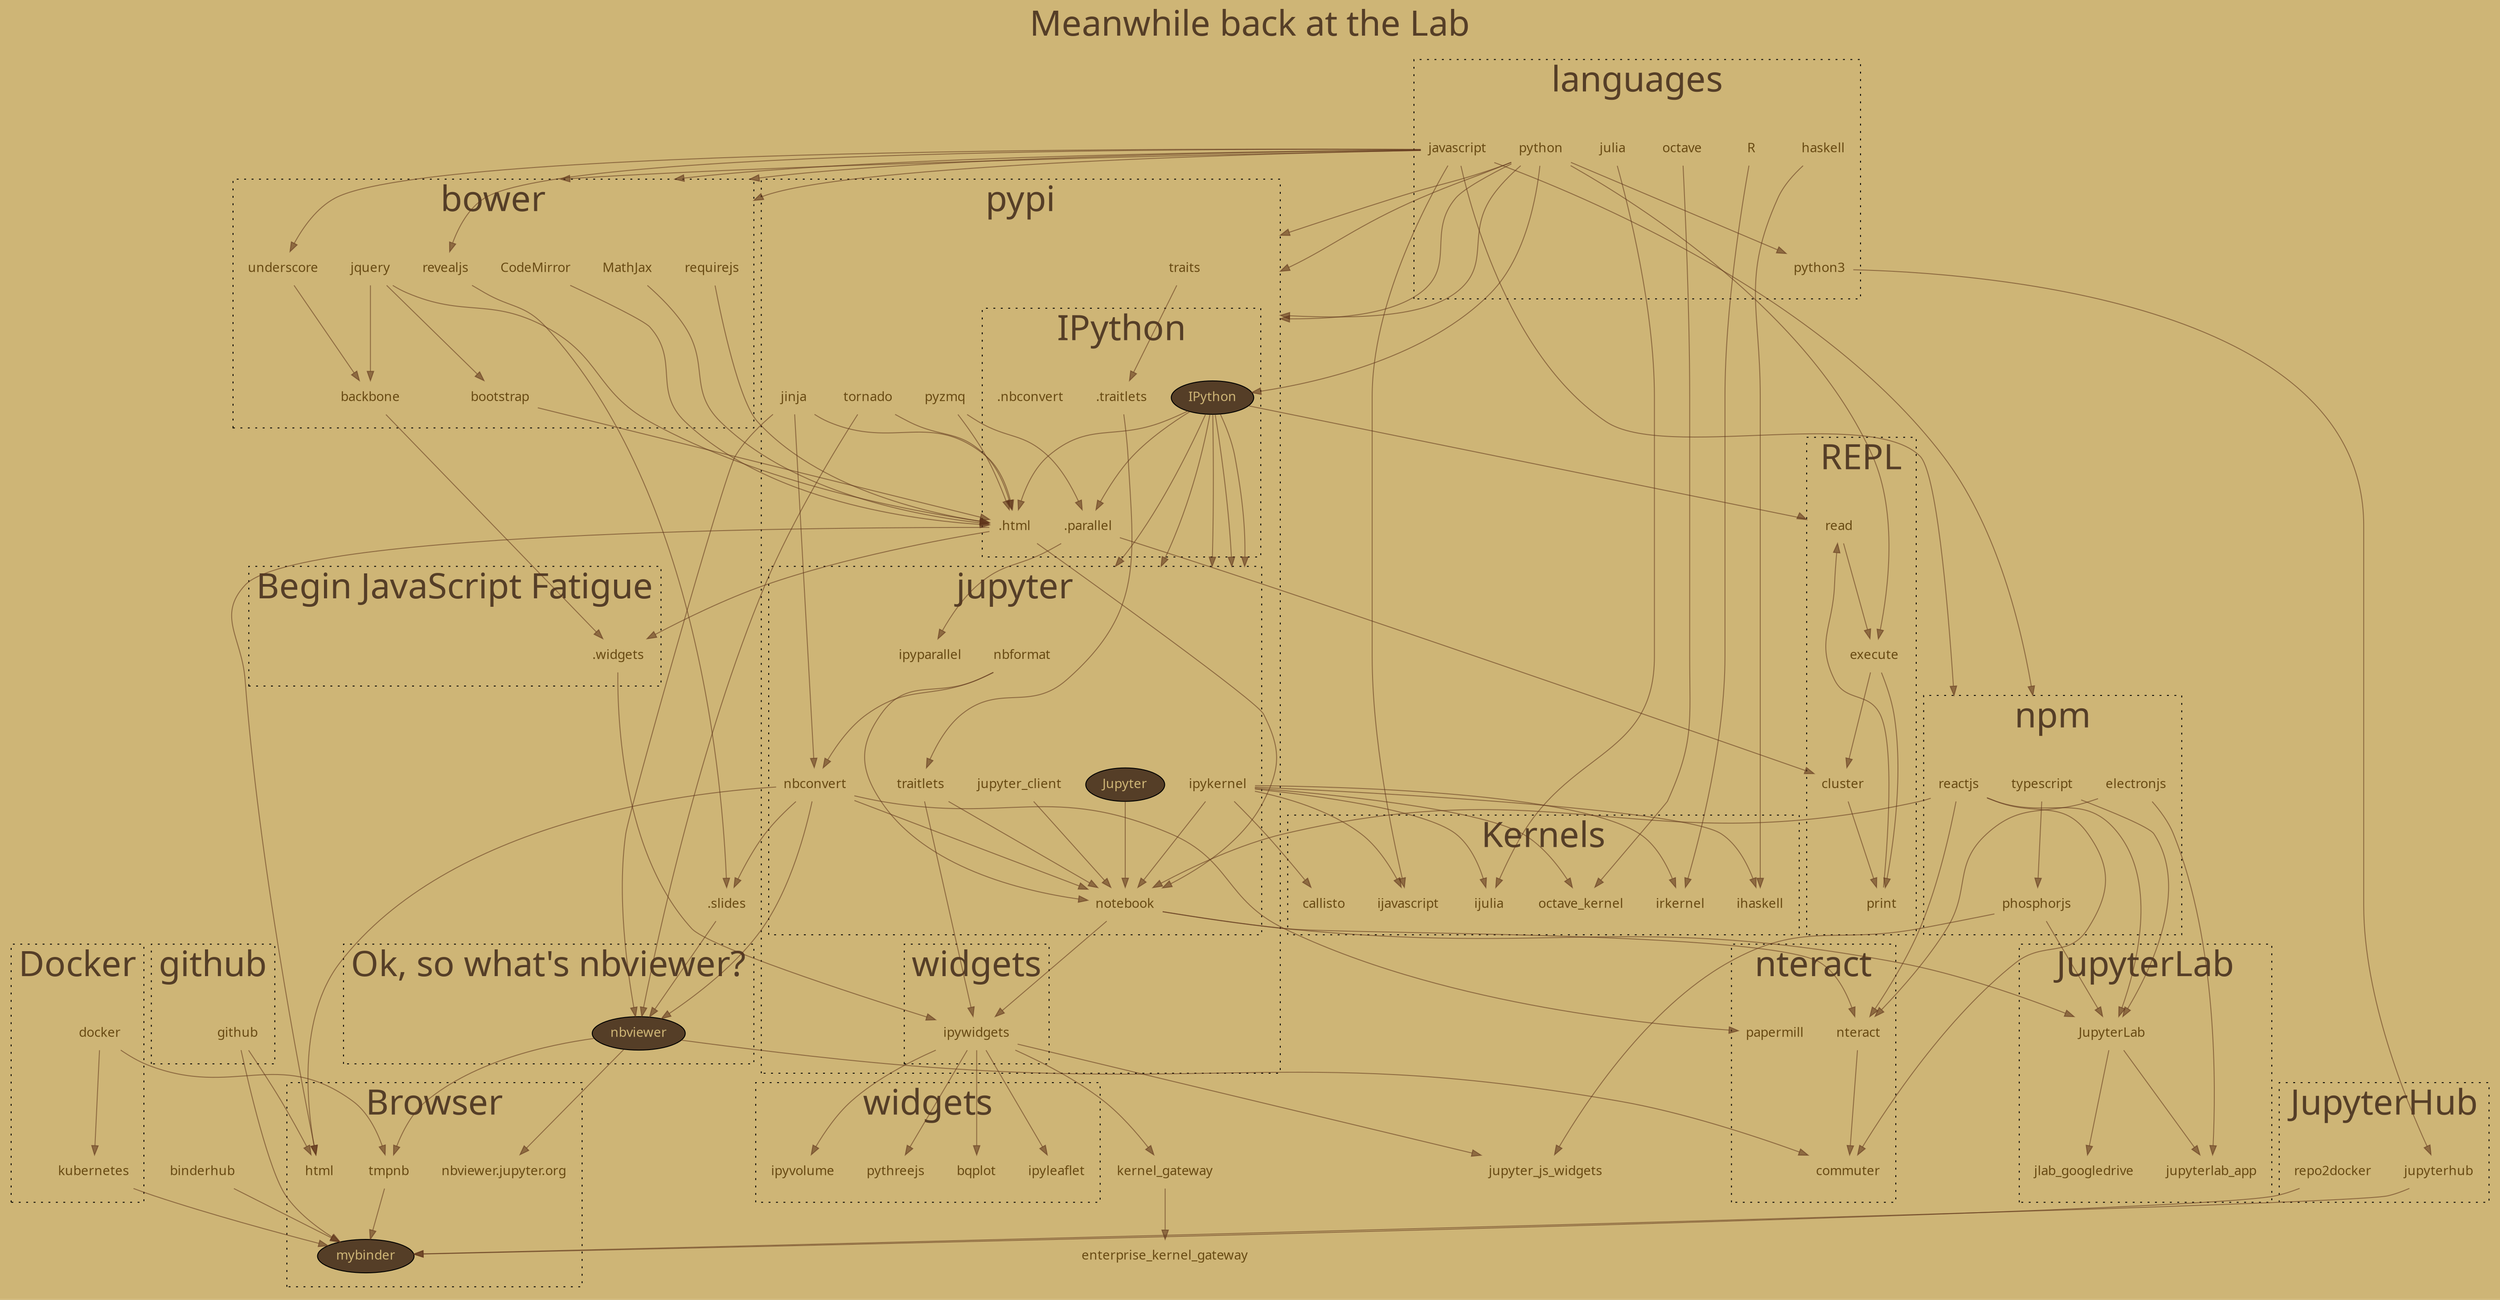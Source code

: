digraph G {compound=true ratio="0.5" graph [fontname="Merriweather" fontsize="38" bgcolor="#ceb576" fontcolor="#553e27" style="dotted"]; node [fontname="Merriweather" fontweight="bold" shape="none" fontcolor="#684a13"]; edge [color="#5d321990"]
label="Jupyter Upstream" labelloc="t";
nbviewer[shape="ellipse" style=filled fillcolor="#553e27" fontcolor="#ceb576"]
label="Where we're going"; 
IPython[shape="ellipse" style=filled fillcolor="#553e27" fontcolor="#ceb576"];
Jupyter[shape="ellipse" style=filled fillcolor="#553e27" fontcolor="#ceb576"]
mybinder[shape="ellipse" style=filled fillcolor="#553e27" fontcolor="#ceb576"]
label="First there was the REPL"
subgraph cluster_cli {label="REPL"; read -> execute -> print -> read }; label="and it was good"
python -> execute; label="and now for something completely different"; 
{python} -> {IPython}[lhead=cluster_ipython]; IPython -> read[lhead=cluster_cli]
subgraph cluster_pypi {label=pypi subgraph cluster_ipython {label="IPython" IPython ".traitlets" ".parallel" ".nbconvert"} }
label="New blood"
python -> traits[lhead=cluster_pypi]; traits -> ".traitlets"[lhead=cluster_ipython]; subgraph cluster_pypi {traits}
{python} -> pyzmq[lhead=cluster_pypi]; {IPython pyzmq} -> ".parallel" -> cluster; subgraph cluster_cli {execute -> cluster -> print} subgraph cluster_pypi {pyzmq}
label="Beyond the command line"
subgraph cluster_pypi {label=pypi tornado jinja traits pyzmq}; python -> {jinja, tornado}[lhead=cluster_pypi];
subgraph cluster_languages {label="languages" python javascript}
subgraph cluster_bower {label=bower javascript -> {jquery requirejs CodeMirror MathJax}[lhead=cluster_bower]}
label="Begin JavaScript Fatigue"
subgraph cluster_html {label="Browser" html}

subgraph cluster_pypi {subgraph cluster_ipython { ".html" }} {jquery, IPython, jinja, tornado, CodeMirror, pyzmq, requirejs} -> ".html" -> html;
subgraph cluster_bower {jquery -> bootstrap; {bootstrap MathJax} -> ".html"}
subgraph cluster_bower {javascript -> underscore; {jquery underscore} -> backbone}; {backbone ".html"} -> ".widgets"; subgraph cluster_ipython { ".widgets" }
IPython -> {ipykernel traitlets nbconvert nbformat jupyter_client}[lhead=cluster_tbs ltail=cluster_ipython]; ".html" -> notebook; ".parallel" -> ipyparallel; jinja -> nbconvert -> html

label="The Big Split" subgraph cluster_pypi { subgraph cluster_tbs {label="jupyter"; {Jupyter, ipykernel, nbformat, nbconvert, jupyter_client, traitlets} -> notebook; nbformat -> nbconvert; ipyparallel; ".traitlets" -> traitlets}}
subgraph cluster_pypi {subgraph cluster_widgets {label="widgets" ipywidgets}} {".widgets", notebook, traitlets} -> ipywidgets
label="What about other languages?"
subgraph cluster_languages {julia octave R haskell}
subgraph cluster_kernels {label="Kernels"; ipykernel -> {irkernel, ijulia, ihaskell, callisto, octave_kernel, ijavascript}}; julia -> ijulia; R -> irkernel; haskell -> ihaskell; octave -> octave_kernel; javascript -> ijavascript
label="Ok, so what's nbviewer?"
subgraph cluster_tbs{{tornado, jinja, nbconvert} -> nbviewer}
nbviewer -> "nbviewer.jupyter.org"; subgraph cluster_html{ "nbviewer.jupyter.org" }
subgraph cluster_bower {javascript -> revealjs}; 
{revealjs, nbconvert} -> ".slides"
".slides" -> nbviewer
label="Suddenly, GitHub"
subgraph cluster_github{label="github" github -> html}
subgraph cluster_docker{label="Docker" docker}; {docker, nbviewer} -> tmpnb;
subgraph cluster_html {tmpnb -> mybinder}
label="The future is Python 3"
python -> python3; subgraph cluster_languages {python3}; 
python3 -> jupyterhub; subgraph cluster_jupyterhub {label="JupyterHub" jupyterhub repo2docker};
label="Docker is a key enabler of services";
subgraph cluster_docker {docker -> kubernetes}; 
{github, jupyterhub, kubernetes, repo2docker, binderhub} -> mybinder
subgraph cluster_html {mybinder}
label="Beyond the notebook"
ipywidgets -> kernel_gateway -> enterprise_kernel_gateway
label="JavaScript fatigue, continued"
subgraph cluster_npm {label="npm" javascript -> {typescript, reactjs}[lhead=cluster_npm]}
label="nteract: Jupyter (with more emoji)"
subgraph cluster_nteract {{reactjs, nbviewer, nteract} -> commuter}
subgraph cluster_nteract {nbconvert -> papermill}
subgraph cluster_npm{electronjs}; {reactjs, notebook, electronjs} -> nteract; subgraph cluster_nteract {label="nteract" nteract}
{phosphorjs, notebook, reactjs, typescript} -> JupyterLab; subgraph cluster_lab {label="JupyterLab" JupyterLab}
label="Meanwhile back at the Lab"
subgraph cluster_phosphor{label="phosphor" typescript -> phosphorjs}
subgraph cluster_lab{ JupyterLab -> {jlab_googledrive, jupyterlab_app}; electronjs -> jupyterlab_app}
{ipywidgets, phosphorjs} -> jupyter_js_widgets; subgraph cluster_npm {phosphorjs}
subgraph cluster_widgets {label="widgets" ipywidgets -> {bqplot, pythreejs, ipyvolume, ipyleaflet}}
{reactjs} -> notebook
}